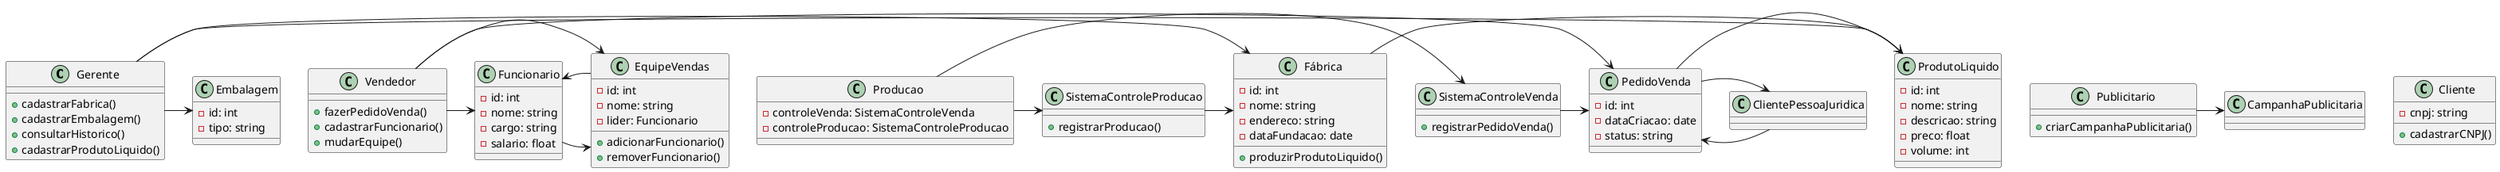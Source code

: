 @startuml
class Gerente {
  + cadastrarFabrica()
  + cadastrarEmbalagem()
  + consultarHistorico()
  + cadastrarProdutoLiquido()
}

class Vendedor {
  + fazerPedidoVenda()
  + cadastrarFuncionario()
  + mudarEquipe()
}

class Cliente {
  - cnpj: string
  + cadastrarCNPJ()
}

class Producao {
  - controleVenda: SistemaControleVenda
  - controleProducao: SistemaControleProducao
}

class Publicitario {
  + criarCampanhaPublicitaria()
}

class Fábrica {
  - id: int
  - nome: string
  - endereco: string
  - dataFundacao: date
  + produzirProdutoLiquido()
}

class Embalagem {
  - id: int
  - tipo: string
}

class ProdutoLiquido {
  - id: int
  - nome: string
  - descricao: string
  - preco: float
  - volume: int
}

class PedidoVenda {
  - id: int
  - dataCriacao: date
  - status: string
}

class Funcionario {
  - id: int
  - nome: string
  - cargo: string
  - salario: float
}

class EquipeVendas {
  - id: int
  - nome: string
  - lider: Funcionario
  + adicionarFuncionario()
  + removerFuncionario()
}

class SistemaControleVenda {
  + registrarPedidoVenda()
}

class SistemaControleProducao {
  + registrarProducao()
}

Gerente -> Fábrica
Gerente -> Embalagem
Gerente -> ProdutoLiquido
Vendedor -> PedidoVenda
Vendedor -> Funcionario
Vendedor -> EquipeVendas
ClientePessoaJuridica -> PedidoVenda
Producao -> SistemaControleVenda
Producao -> SistemaControleProducao
Publicitario -> CampanhaPublicitaria
Fábrica -> ProdutoLiquido
PedidoVenda -> ProdutoLiquido
PedidoVenda -> ClientePessoaJuridica
Funcionario -> EquipeVendas
EquipeVendas -> Funcionario
SistemaControleVenda -> PedidoVenda
SistemaControleProducao -> Fábrica
@enduml